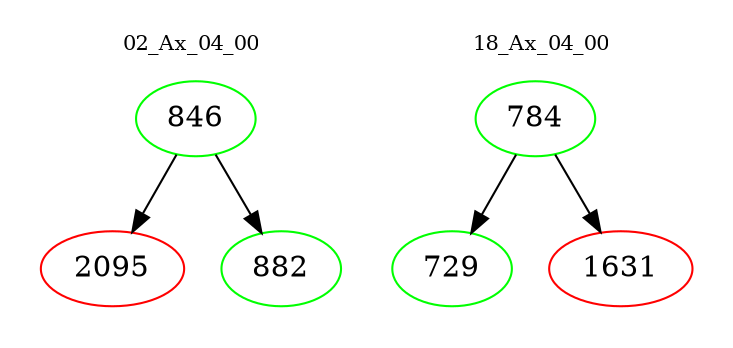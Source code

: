 digraph{
subgraph cluster_0 {
color = white
label = "02_Ax_04_00";
fontsize=10;
T0_846 [label="846", color="green"]
T0_846 -> T0_2095 [color="black"]
T0_2095 [label="2095", color="red"]
T0_846 -> T0_882 [color="black"]
T0_882 [label="882", color="green"]
}
subgraph cluster_1 {
color = white
label = "18_Ax_04_00";
fontsize=10;
T1_784 [label="784", color="green"]
T1_784 -> T1_729 [color="black"]
T1_729 [label="729", color="green"]
T1_784 -> T1_1631 [color="black"]
T1_1631 [label="1631", color="red"]
}
}
